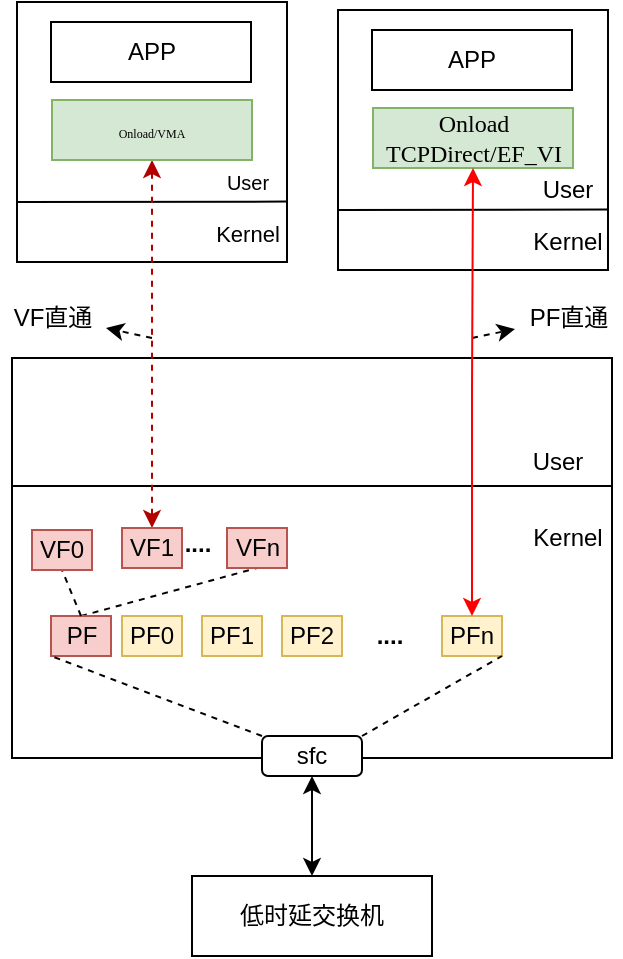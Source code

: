 <mxfile version="14.9.3" type="github">
  <diagram id="-nraVw2brQFBzhtr0PvJ" name="Page-1">
    <mxGraphModel dx="1038" dy="1660" grid="1" gridSize="10" guides="1" tooltips="1" connect="1" arrows="1" fold="1" page="1" pageScale="1" pageWidth="827" pageHeight="1169" math="0" shadow="0">
      <root>
        <mxCell id="0" />
        <mxCell id="1" parent="0" />
        <mxCell id="ksbKriG6ZB70LAfuzWoJ-1" value="" style="rounded=0;whiteSpace=wrap;html=1;" vertex="1" parent="1">
          <mxGeometry x="190" y="90" width="300" height="200" as="geometry" />
        </mxCell>
        <mxCell id="ksbKriG6ZB70LAfuzWoJ-2" style="edgeStyle=orthogonalEdgeStyle;rounded=0;orthogonalLoop=1;jettySize=auto;html=1;exitX=0.5;exitY=1;exitDx=0;exitDy=0;entryX=0.5;entryY=0;entryDx=0;entryDy=0;startArrow=classic;startFill=1;" edge="1" parent="1" source="ksbKriG6ZB70LAfuzWoJ-3" target="ksbKriG6ZB70LAfuzWoJ-17">
          <mxGeometry relative="1" as="geometry" />
        </mxCell>
        <mxCell id="ksbKriG6ZB70LAfuzWoJ-3" value="sfc" style="rounded=1;whiteSpace=wrap;html=1;" vertex="1" parent="1">
          <mxGeometry x="315" y="279" width="50" height="20" as="geometry" />
        </mxCell>
        <mxCell id="ksbKriG6ZB70LAfuzWoJ-43" style="rounded=0;orthogonalLoop=1;jettySize=auto;html=1;exitX=0.5;exitY=0;exitDx=0;exitDy=0;entryX=0.5;entryY=1;entryDx=0;entryDy=0;dashed=1;endArrow=none;endFill=0;" edge="1" parent="1" source="ksbKriG6ZB70LAfuzWoJ-4" target="ksbKriG6ZB70LAfuzWoJ-39">
          <mxGeometry relative="1" as="geometry" />
        </mxCell>
        <mxCell id="ksbKriG6ZB70LAfuzWoJ-4" value="PF" style="rounded=0;whiteSpace=wrap;html=1;fillColor=#f8cecc;strokeColor=#b85450;" vertex="1" parent="1">
          <mxGeometry x="209.5" y="219" width="30" height="20" as="geometry" />
        </mxCell>
        <mxCell id="ksbKriG6ZB70LAfuzWoJ-5" value="PF1" style="rounded=0;whiteSpace=wrap;html=1;fillColor=#fff2cc;strokeColor=#d6b656;" vertex="1" parent="1">
          <mxGeometry x="285" y="219" width="30" height="20" as="geometry" />
        </mxCell>
        <mxCell id="ksbKriG6ZB70LAfuzWoJ-6" value="PF2" style="rounded=0;whiteSpace=wrap;html=1;fillColor=#fff2cc;strokeColor=#d6b656;" vertex="1" parent="1">
          <mxGeometry x="325" y="219" width="30" height="20" as="geometry" />
        </mxCell>
        <mxCell id="ksbKriG6ZB70LAfuzWoJ-7" value="PFn" style="rounded=0;whiteSpace=wrap;html=1;fillColor=#fff2cc;strokeColor=#d6b656;" vertex="1" parent="1">
          <mxGeometry x="405" y="219" width="30" height="20" as="geometry" />
        </mxCell>
        <mxCell id="ksbKriG6ZB70LAfuzWoJ-8" value="" style="endArrow=none;dashed=1;html=1;entryX=0;entryY=1;entryDx=0;entryDy=0;exitX=0;exitY=0;exitDx=0;exitDy=0;" edge="1" parent="1" source="ksbKriG6ZB70LAfuzWoJ-3" target="ksbKriG6ZB70LAfuzWoJ-4">
          <mxGeometry width="50" height="50" relative="1" as="geometry">
            <mxPoint x="210" y="309" as="sourcePoint" />
            <mxPoint x="260" y="259" as="targetPoint" />
          </mxGeometry>
        </mxCell>
        <mxCell id="ksbKriG6ZB70LAfuzWoJ-9" value="" style="endArrow=none;dashed=1;html=1;entryX=1;entryY=1;entryDx=0;entryDy=0;exitX=1;exitY=0;exitDx=0;exitDy=0;" edge="1" parent="1" source="ksbKriG6ZB70LAfuzWoJ-3" target="ksbKriG6ZB70LAfuzWoJ-7">
          <mxGeometry width="50" height="50" relative="1" as="geometry">
            <mxPoint x="370" y="379" as="sourcePoint" />
            <mxPoint x="420" y="329" as="targetPoint" />
          </mxGeometry>
        </mxCell>
        <mxCell id="ksbKriG6ZB70LAfuzWoJ-10" value="" style="endArrow=none;html=1;entryX=1;entryY=0.5;entryDx=0;entryDy=0;" edge="1" parent="1">
          <mxGeometry width="50" height="50" relative="1" as="geometry">
            <mxPoint x="190" y="154" as="sourcePoint" />
            <mxPoint x="490" y="154" as="targetPoint" />
          </mxGeometry>
        </mxCell>
        <mxCell id="ksbKriG6ZB70LAfuzWoJ-11" value="Kernel" style="text;html=1;strokeColor=none;fillColor=none;align=center;verticalAlign=middle;whiteSpace=wrap;rounded=0;" vertex="1" parent="1">
          <mxGeometry x="448" y="170" width="40" height="20" as="geometry" />
        </mxCell>
        <mxCell id="ksbKriG6ZB70LAfuzWoJ-12" value="User" style="text;html=1;strokeColor=none;fillColor=none;align=center;verticalAlign=middle;whiteSpace=wrap;rounded=0;" vertex="1" parent="1">
          <mxGeometry x="443" y="132" width="40" height="20" as="geometry" />
        </mxCell>
        <mxCell id="ksbKriG6ZB70LAfuzWoJ-13" value="" style="rounded=0;whiteSpace=wrap;html=1;" vertex="1" parent="1">
          <mxGeometry x="353" y="-84" width="135" height="130" as="geometry" />
        </mxCell>
        <mxCell id="ksbKriG6ZB70LAfuzWoJ-14" value="" style="endArrow=none;html=1;entryX=1;entryY=0.68;entryDx=0;entryDy=0;exitX=0;exitY=0.5;exitDx=0;exitDy=0;entryPerimeter=0;" edge="1" parent="1">
          <mxGeometry width="50" height="50" relative="1" as="geometry">
            <mxPoint x="353" y="16" as="sourcePoint" />
            <mxPoint x="488" y="15.8" as="targetPoint" />
          </mxGeometry>
        </mxCell>
        <mxCell id="ksbKriG6ZB70LAfuzWoJ-15" value="Kernel" style="text;html=1;strokeColor=none;fillColor=none;align=center;verticalAlign=middle;whiteSpace=wrap;rounded=0;" vertex="1" parent="1">
          <mxGeometry x="448" y="22" width="40" height="20" as="geometry" />
        </mxCell>
        <mxCell id="ksbKriG6ZB70LAfuzWoJ-16" value="User" style="text;html=1;strokeColor=none;fillColor=none;align=center;verticalAlign=middle;whiteSpace=wrap;rounded=0;" vertex="1" parent="1">
          <mxGeometry x="448" y="-4" width="40" height="20" as="geometry" />
        </mxCell>
        <mxCell id="ksbKriG6ZB70LAfuzWoJ-17" value="低时延交换机" style="rounded=0;whiteSpace=wrap;html=1;" vertex="1" parent="1">
          <mxGeometry x="280" y="349" width="120" height="40" as="geometry" />
        </mxCell>
        <mxCell id="ksbKriG6ZB70LAfuzWoJ-18" value="" style="endArrow=classic;html=1;dashed=1;" edge="1" parent="1" target="ksbKriG6ZB70LAfuzWoJ-19">
          <mxGeometry width="50" height="50" relative="1" as="geometry">
            <mxPoint x="420" y="80" as="sourcePoint" />
            <mxPoint x="490" y="60" as="targetPoint" />
          </mxGeometry>
        </mxCell>
        <mxCell id="ksbKriG6ZB70LAfuzWoJ-19" value="PF直通" style="text;html=1;strokeColor=none;fillColor=none;align=center;verticalAlign=middle;whiteSpace=wrap;rounded=0;" vertex="1" parent="1">
          <mxGeometry x="441.5" y="60" width="53" height="20" as="geometry" />
        </mxCell>
        <mxCell id="ksbKriG6ZB70LAfuzWoJ-20" value="&lt;b&gt;....&lt;/b&gt;" style="text;html=1;strokeColor=none;fillColor=none;align=center;verticalAlign=middle;whiteSpace=wrap;rounded=0;" vertex="1" parent="1">
          <mxGeometry x="359" y="219" width="40" height="20" as="geometry" />
        </mxCell>
        <mxCell id="ksbKriG6ZB70LAfuzWoJ-21" value="&lt;font face=&quot;Times New Roman&quot;&gt;Onload&lt;br&gt;TCPDirect/EF_VI&lt;/font&gt;" style="rounded=0;whiteSpace=wrap;html=1;fillColor=#d5e8d4;strokeColor=#82b366;" vertex="1" parent="1">
          <mxGeometry x="370.5" y="-35" width="100" height="30" as="geometry" />
        </mxCell>
        <mxCell id="ksbKriG6ZB70LAfuzWoJ-22" value="APP" style="rounded=0;whiteSpace=wrap;html=1;" vertex="1" parent="1">
          <mxGeometry x="370" y="-74" width="100" height="30" as="geometry" />
        </mxCell>
        <mxCell id="ksbKriG6ZB70LAfuzWoJ-23" style="edgeStyle=orthogonalEdgeStyle;rounded=0;orthogonalLoop=1;jettySize=auto;html=1;exitX=0.5;exitY=0;exitDx=0;exitDy=0;entryX=0.5;entryY=1;entryDx=0;entryDy=0;strokeColor=#FF0000;strokeWidth=1;startArrow=classic;startFill=1;" edge="1" parent="1" source="ksbKriG6ZB70LAfuzWoJ-7" target="ksbKriG6ZB70LAfuzWoJ-21">
          <mxGeometry relative="1" as="geometry" />
        </mxCell>
        <mxCell id="ksbKriG6ZB70LAfuzWoJ-24" value="" style="rounded=0;whiteSpace=wrap;html=1;" vertex="1" parent="1">
          <mxGeometry x="192.5" y="-88" width="135" height="130" as="geometry" />
        </mxCell>
        <mxCell id="ksbKriG6ZB70LAfuzWoJ-25" value="" style="endArrow=none;html=1;entryX=1;entryY=0.68;entryDx=0;entryDy=0;exitX=0;exitY=0.5;exitDx=0;exitDy=0;entryPerimeter=0;" edge="1" parent="1">
          <mxGeometry width="50" height="50" relative="1" as="geometry">
            <mxPoint x="192.5" y="12" as="sourcePoint" />
            <mxPoint x="327.5" y="11.8" as="targetPoint" />
          </mxGeometry>
        </mxCell>
        <mxCell id="ksbKriG6ZB70LAfuzWoJ-26" value="&lt;font style=&quot;font-size: 11px&quot;&gt;Kernel&lt;/font&gt;" style="text;html=1;strokeColor=none;fillColor=none;align=center;verticalAlign=middle;whiteSpace=wrap;rounded=0;" vertex="1" parent="1">
          <mxGeometry x="287.5" y="18" width="40" height="20" as="geometry" />
        </mxCell>
        <mxCell id="ksbKriG6ZB70LAfuzWoJ-27" value="&lt;font style=&quot;font-size: 10px&quot;&gt;User&lt;/font&gt;" style="text;html=1;strokeColor=none;fillColor=none;align=center;verticalAlign=middle;whiteSpace=wrap;rounded=0;" vertex="1" parent="1">
          <mxGeometry x="287.5" y="-8" width="40" height="20" as="geometry" />
        </mxCell>
        <mxCell id="ksbKriG6ZB70LAfuzWoJ-42" style="edgeStyle=orthogonalEdgeStyle;rounded=0;orthogonalLoop=1;jettySize=auto;html=1;exitX=0.5;exitY=1;exitDx=0;exitDy=0;entryX=0.5;entryY=0;entryDx=0;entryDy=0;dashed=1;fillColor=#e51400;strokeColor=#B20000;startArrow=classic;startFill=1;" edge="1" parent="1" source="ksbKriG6ZB70LAfuzWoJ-29" target="ksbKriG6ZB70LAfuzWoJ-37">
          <mxGeometry relative="1" as="geometry" />
        </mxCell>
        <mxCell id="ksbKriG6ZB70LAfuzWoJ-29" value="&lt;font style=&quot;font-size: 6px&quot; face=&quot;Times New Roman&quot;&gt;Onload/VMA&lt;br&gt;&lt;/font&gt;" style="rounded=0;whiteSpace=wrap;html=1;fillColor=#d5e8d4;strokeColor=#82b366;" vertex="1" parent="1">
          <mxGeometry x="210" y="-39" width="100" height="30" as="geometry" />
        </mxCell>
        <mxCell id="ksbKriG6ZB70LAfuzWoJ-30" value="APP" style="rounded=0;whiteSpace=wrap;html=1;" vertex="1" parent="1">
          <mxGeometry x="209.5" y="-78" width="100" height="30" as="geometry" />
        </mxCell>
        <mxCell id="ksbKriG6ZB70LAfuzWoJ-31" value="PF0" style="rounded=0;whiteSpace=wrap;html=1;fillColor=#fff2cc;strokeColor=#d6b656;" vertex="1" parent="1">
          <mxGeometry x="245" y="219" width="30" height="20" as="geometry" />
        </mxCell>
        <mxCell id="ksbKriG6ZB70LAfuzWoJ-32" value="" style="endArrow=classic;html=1;dashed=1;entryX=1;entryY=0.75;entryDx=0;entryDy=0;" edge="1" parent="1" target="ksbKriG6ZB70LAfuzWoJ-33">
          <mxGeometry width="50" height="50" relative="1" as="geometry">
            <mxPoint x="260" y="80" as="sourcePoint" />
            <mxPoint x="230" y="60" as="targetPoint" />
          </mxGeometry>
        </mxCell>
        <mxCell id="ksbKriG6ZB70LAfuzWoJ-33" value="VF直通" style="text;html=1;strokeColor=none;fillColor=none;align=center;verticalAlign=middle;whiteSpace=wrap;rounded=0;" vertex="1" parent="1">
          <mxGeometry x="184" y="60" width="53" height="20" as="geometry" />
        </mxCell>
        <mxCell id="ksbKriG6ZB70LAfuzWoJ-35" value="" style="endArrow=none;dashed=1;html=1;exitX=0.5;exitY=0;exitDx=0;exitDy=0;entryX=0.5;entryY=1;entryDx=0;entryDy=0;" edge="1" parent="1" source="ksbKriG6ZB70LAfuzWoJ-4" target="ksbKriG6ZB70LAfuzWoJ-36">
          <mxGeometry width="50" height="50" relative="1" as="geometry">
            <mxPoint x="225.5" y="219" as="sourcePoint" />
            <mxPoint x="220" y="200" as="targetPoint" />
          </mxGeometry>
        </mxCell>
        <mxCell id="ksbKriG6ZB70LAfuzWoJ-36" value="VF0" style="rounded=0;whiteSpace=wrap;html=1;fillColor=#f8cecc;strokeColor=#b85450;" vertex="1" parent="1">
          <mxGeometry x="200" y="176" width="30" height="20" as="geometry" />
        </mxCell>
        <mxCell id="ksbKriG6ZB70LAfuzWoJ-37" value="VF1" style="rounded=0;whiteSpace=wrap;html=1;fillColor=#f8cecc;strokeColor=#b85450;" vertex="1" parent="1">
          <mxGeometry x="245" y="175" width="30" height="20" as="geometry" />
        </mxCell>
        <mxCell id="ksbKriG6ZB70LAfuzWoJ-39" value="VFn" style="rounded=0;whiteSpace=wrap;html=1;fillColor=#f8cecc;strokeColor=#b85450;" vertex="1" parent="1">
          <mxGeometry x="297.5" y="175" width="30" height="20" as="geometry" />
        </mxCell>
        <mxCell id="ksbKriG6ZB70LAfuzWoJ-40" value="&lt;b&gt;....&lt;/b&gt;" style="text;html=1;strokeColor=none;fillColor=none;align=center;verticalAlign=middle;whiteSpace=wrap;rounded=0;" vertex="1" parent="1">
          <mxGeometry x="262.5" y="173" width="40" height="20" as="geometry" />
        </mxCell>
      </root>
    </mxGraphModel>
  </diagram>
</mxfile>

